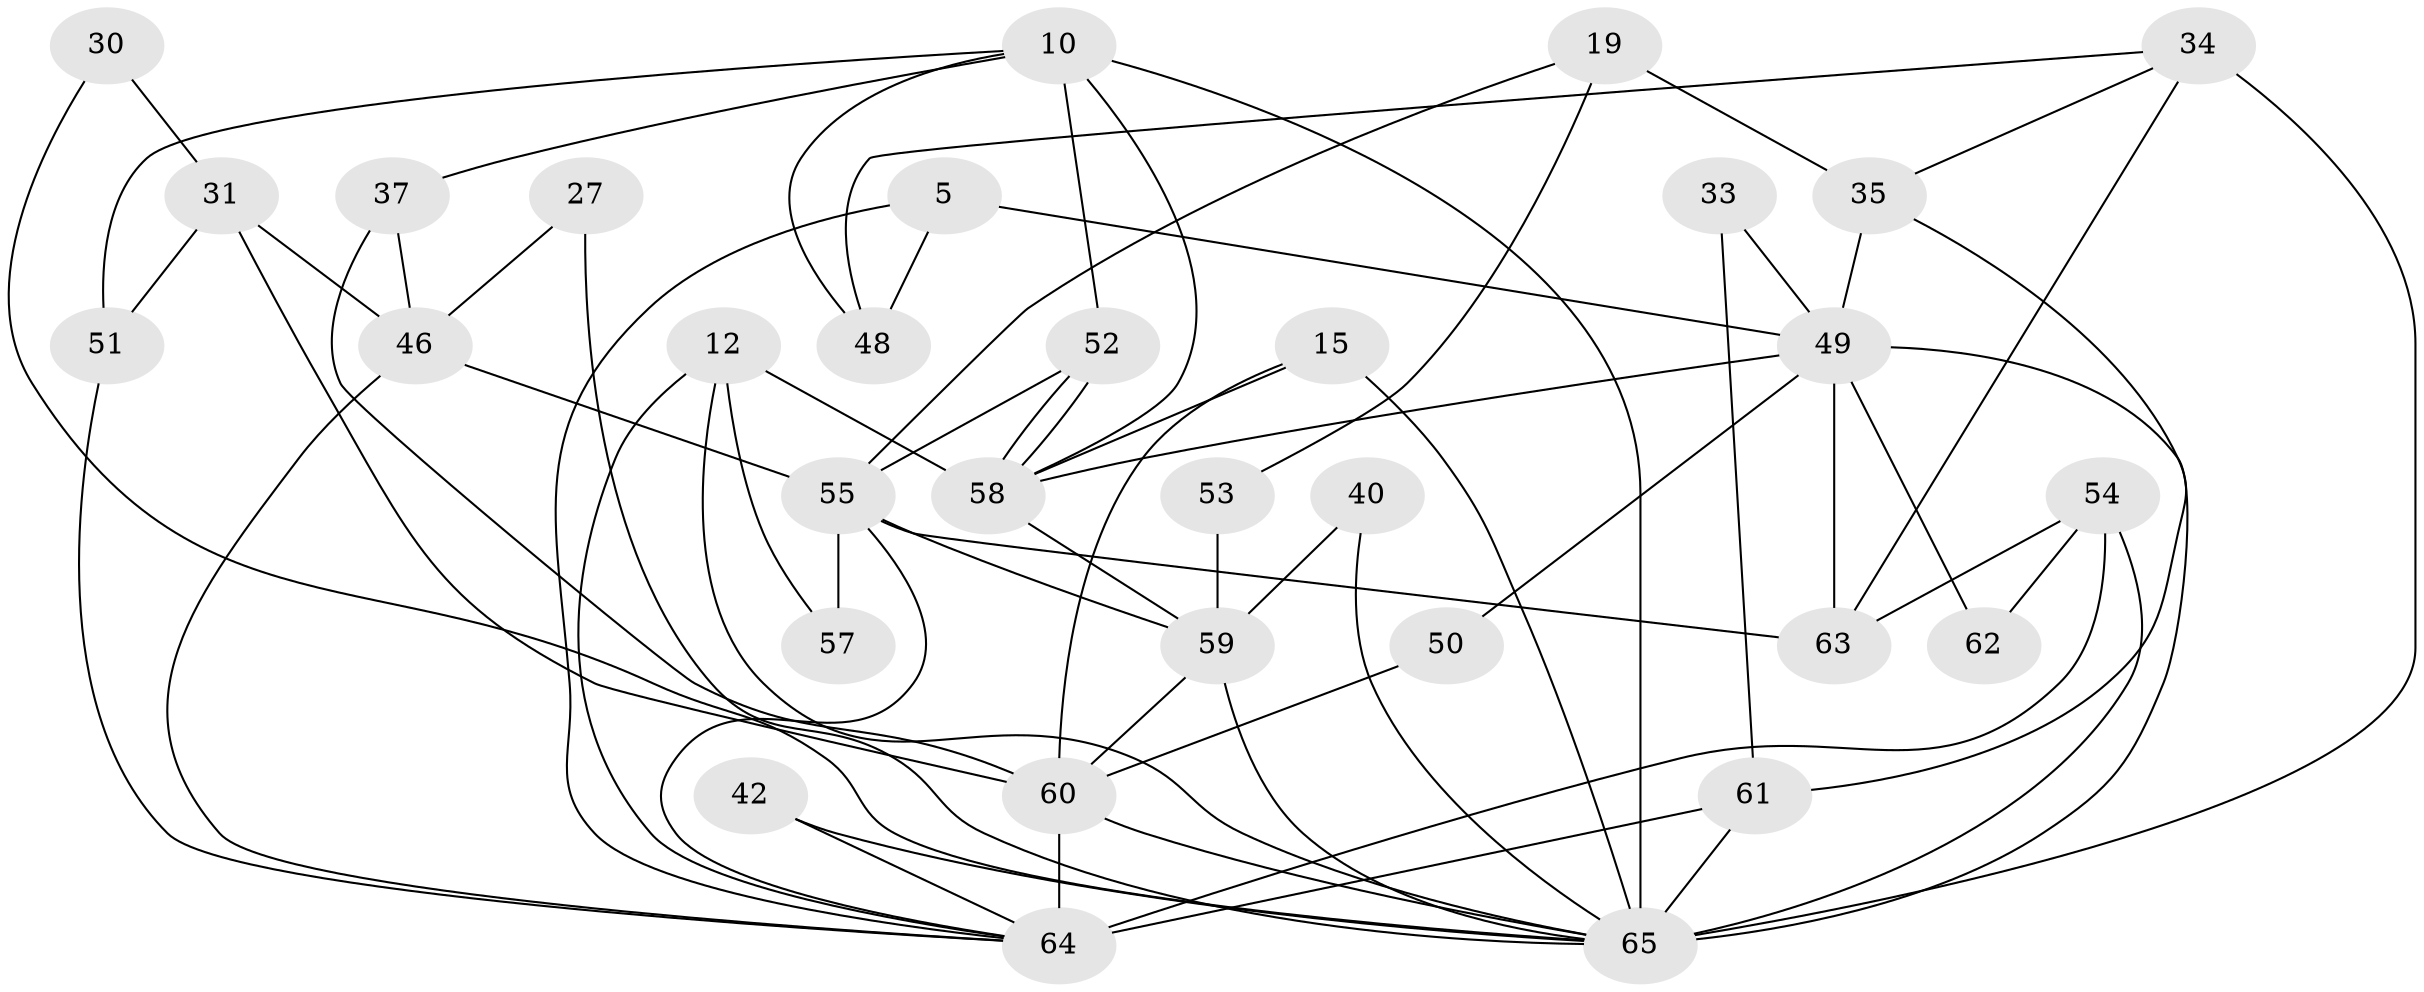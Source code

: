 // original degree distribution, {4: 0.3384615384615385, 3: 0.2153846153846154, 5: 0.1076923076923077, 7: 0.046153846153846156, 6: 0.09230769230769231, 2: 0.16923076923076924, 8: 0.03076923076923077}
// Generated by graph-tools (version 1.1) at 2025/50/03/09/25 04:50:52]
// undirected, 32 vertices, 68 edges
graph export_dot {
graph [start="1"]
  node [color=gray90,style=filled];
  5;
  10 [super="+7"];
  12;
  15;
  19;
  27;
  30;
  31 [super="+2"];
  33;
  34 [super="+28"];
  35;
  37;
  40;
  42;
  46;
  48;
  49 [super="+6+45+16"];
  50;
  51;
  52;
  53;
  54;
  55 [super="+18+24"];
  57;
  58 [super="+47"];
  59;
  60 [super="+43+44"];
  61 [super="+21"];
  62;
  63 [super="+23"];
  64 [super="+8+41"];
  65 [super="+13+22+56"];
  5 -- 48;
  5 -- 64 [weight=2];
  5 -- 49;
  10 -- 37;
  10 -- 52 [weight=2];
  10 -- 48;
  10 -- 51;
  10 -- 65 [weight=2];
  10 -- 58;
  12 -- 57;
  12 -- 64;
  12 -- 65;
  12 -- 58;
  15 -- 60;
  15 -- 65;
  15 -- 58;
  19 -- 35;
  19 -- 53;
  19 -- 55;
  27 -- 46;
  27 -- 65;
  30 -- 65;
  30 -- 31;
  31 -- 51;
  31 -- 60;
  31 -- 46;
  33 -- 61 [weight=2];
  33 -- 49;
  34 -- 63;
  34 -- 65 [weight=3];
  34 -- 48;
  34 -- 35;
  35 -- 61;
  35 -- 49;
  37 -- 60 [weight=2];
  37 -- 46;
  40 -- 59;
  40 -- 65;
  42 -- 64;
  42 -- 65;
  46 -- 64;
  46 -- 55;
  49 -- 58 [weight=3];
  49 -- 63 [weight=3];
  49 -- 50;
  49 -- 62;
  49 -- 65 [weight=6];
  50 -- 60;
  51 -- 64;
  52 -- 58;
  52 -- 58;
  52 -- 55 [weight=2];
  53 -- 59;
  54 -- 62;
  54 -- 63;
  54 -- 64;
  54 -- 65;
  55 -- 57;
  55 -- 63;
  55 -- 64;
  55 -- 59;
  58 -- 59;
  59 -- 60 [weight=3];
  59 -- 65;
  60 -- 64 [weight=3];
  60 -- 65 [weight=4];
  61 -- 64 [weight=4];
  61 -- 65;
}
